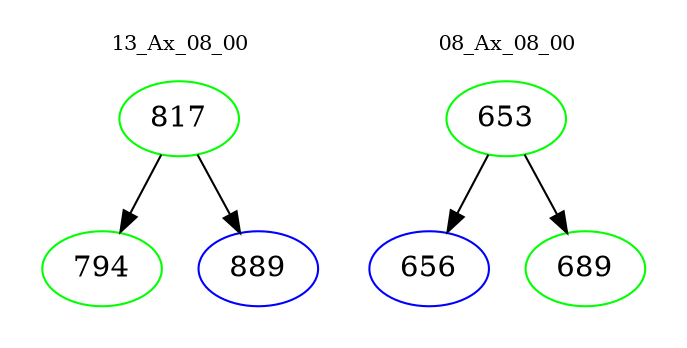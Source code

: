 digraph{
subgraph cluster_0 {
color = white
label = "13_Ax_08_00";
fontsize=10;
T0_817 [label="817", color="green"]
T0_817 -> T0_794 [color="black"]
T0_794 [label="794", color="green"]
T0_817 -> T0_889 [color="black"]
T0_889 [label="889", color="blue"]
}
subgraph cluster_1 {
color = white
label = "08_Ax_08_00";
fontsize=10;
T1_653 [label="653", color="green"]
T1_653 -> T1_656 [color="black"]
T1_656 [label="656", color="blue"]
T1_653 -> T1_689 [color="black"]
T1_689 [label="689", color="green"]
}
}
